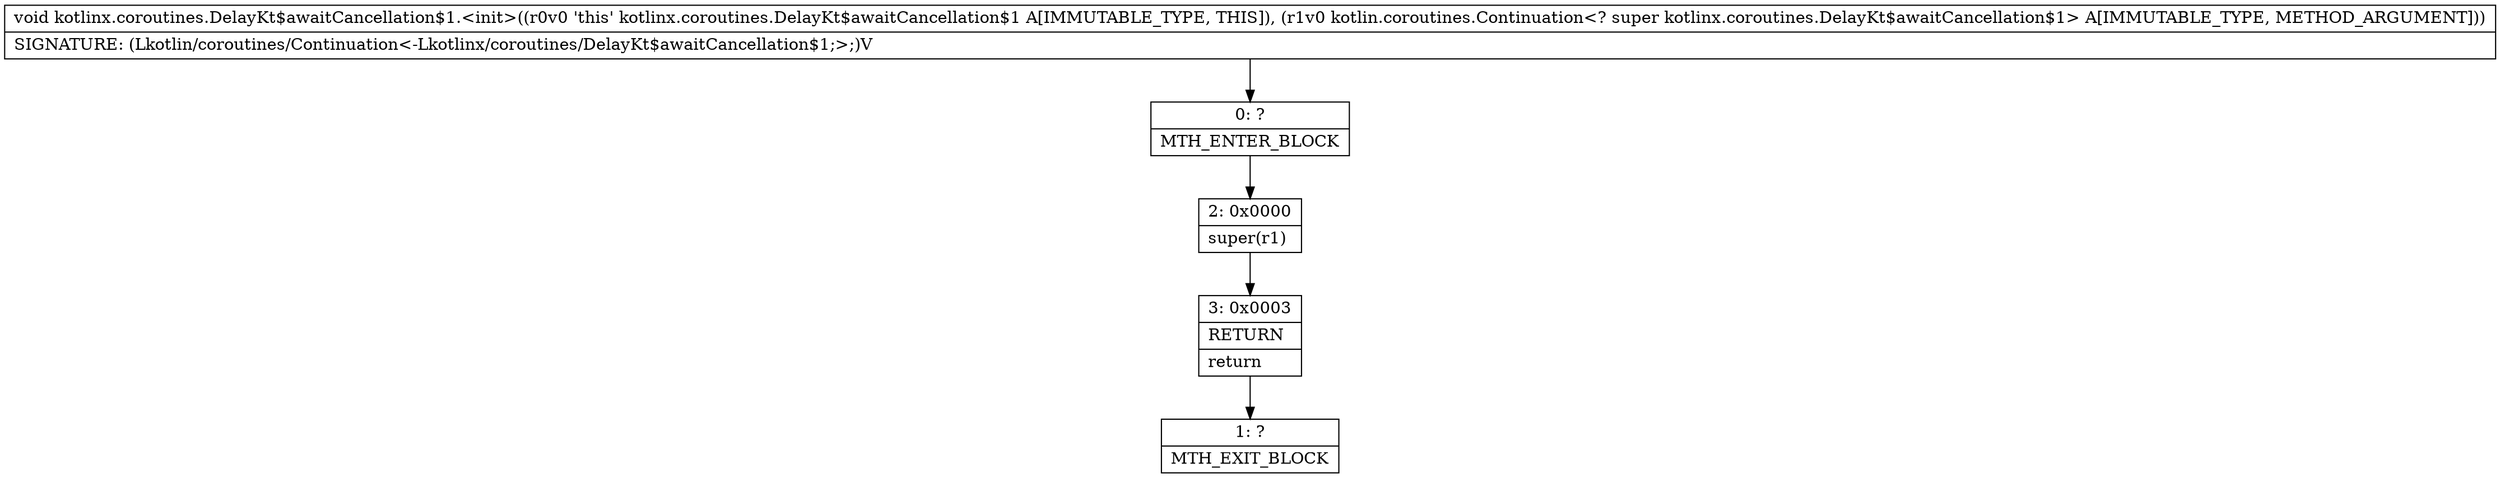 digraph "CFG forkotlinx.coroutines.DelayKt$awaitCancellation$1.\<init\>(Lkotlin\/coroutines\/Continuation;)V" {
Node_0 [shape=record,label="{0\:\ ?|MTH_ENTER_BLOCK\l}"];
Node_2 [shape=record,label="{2\:\ 0x0000|super(r1)\l}"];
Node_3 [shape=record,label="{3\:\ 0x0003|RETURN\l|return\l}"];
Node_1 [shape=record,label="{1\:\ ?|MTH_EXIT_BLOCK\l}"];
MethodNode[shape=record,label="{void kotlinx.coroutines.DelayKt$awaitCancellation$1.\<init\>((r0v0 'this' kotlinx.coroutines.DelayKt$awaitCancellation$1 A[IMMUTABLE_TYPE, THIS]), (r1v0 kotlin.coroutines.Continuation\<? super kotlinx.coroutines.DelayKt$awaitCancellation$1\> A[IMMUTABLE_TYPE, METHOD_ARGUMENT]))  | SIGNATURE: (Lkotlin\/coroutines\/Continuation\<\-Lkotlinx\/coroutines\/DelayKt$awaitCancellation$1;\>;)V\l}"];
MethodNode -> Node_0;Node_0 -> Node_2;
Node_2 -> Node_3;
Node_3 -> Node_1;
}

